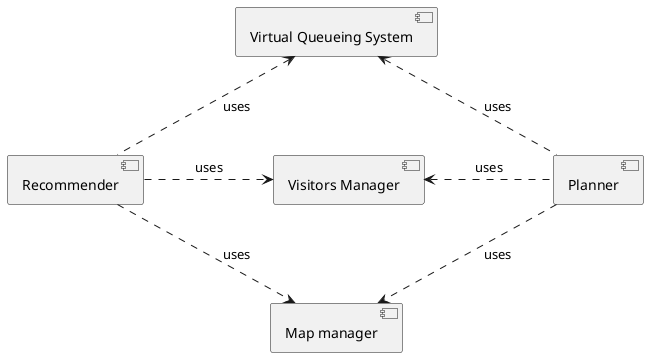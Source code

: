 @startuml architecture-overview
top to bottom direction

'skinparam componentStyle rectangle
skinparam nodesep 100
skinparam ranksep 80
' node "Recommender" as recommender {
'     [Attractions recommender]
'     [Show recommender]
'     [Restaurant recommender]
'     [Shop recommender]
' }

[Recommender] as recommender
[Visitors Manager] as vm
[Planner] as planner
[Map manager] as map_manager
[Virtual Queueing System] as vqs

'actor Guest as guest

planner ..> map_manager : uses
recommender ..> map_manager : uses
vqs <.. planner : uses
vqs <.. recommender : uses
vm <.left. recommender : uses
vm <.right. planner : uses
' guest <--> vqs : interact with
' guest .. map_manager : interacts with
' guest .. recommender
' guest .. planner

@enduml